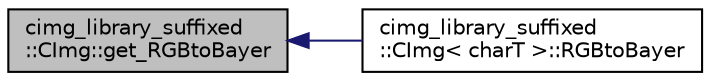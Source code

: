 digraph "cimg_library_suffixed::CImg::get_RGBtoBayer"
{
  edge [fontname="Helvetica",fontsize="10",labelfontname="Helvetica",labelfontsize="10"];
  node [fontname="Helvetica",fontsize="10",shape=record];
  rankdir="LR";
  Node1 [label="cimg_library_suffixed\l::CImg::get_RGBtoBayer",height=0.2,width=0.4,color="black", fillcolor="grey75", style="filled" fontcolor="black"];
  Node1 -> Node2 [dir="back",color="midnightblue",fontsize="10",style="solid",fontname="Helvetica"];
  Node2 [label="cimg_library_suffixed\l::CImg\< charT \>::RGBtoBayer",height=0.2,width=0.4,color="black", fillcolor="white", style="filled",URL="$structcimg__library__suffixed_1_1_c_img.html#aa023a37ae69dee8bad70b9f93f4443cc",tooltip="Convert RGB color image to a Bayer-coded scalar image."];
}
